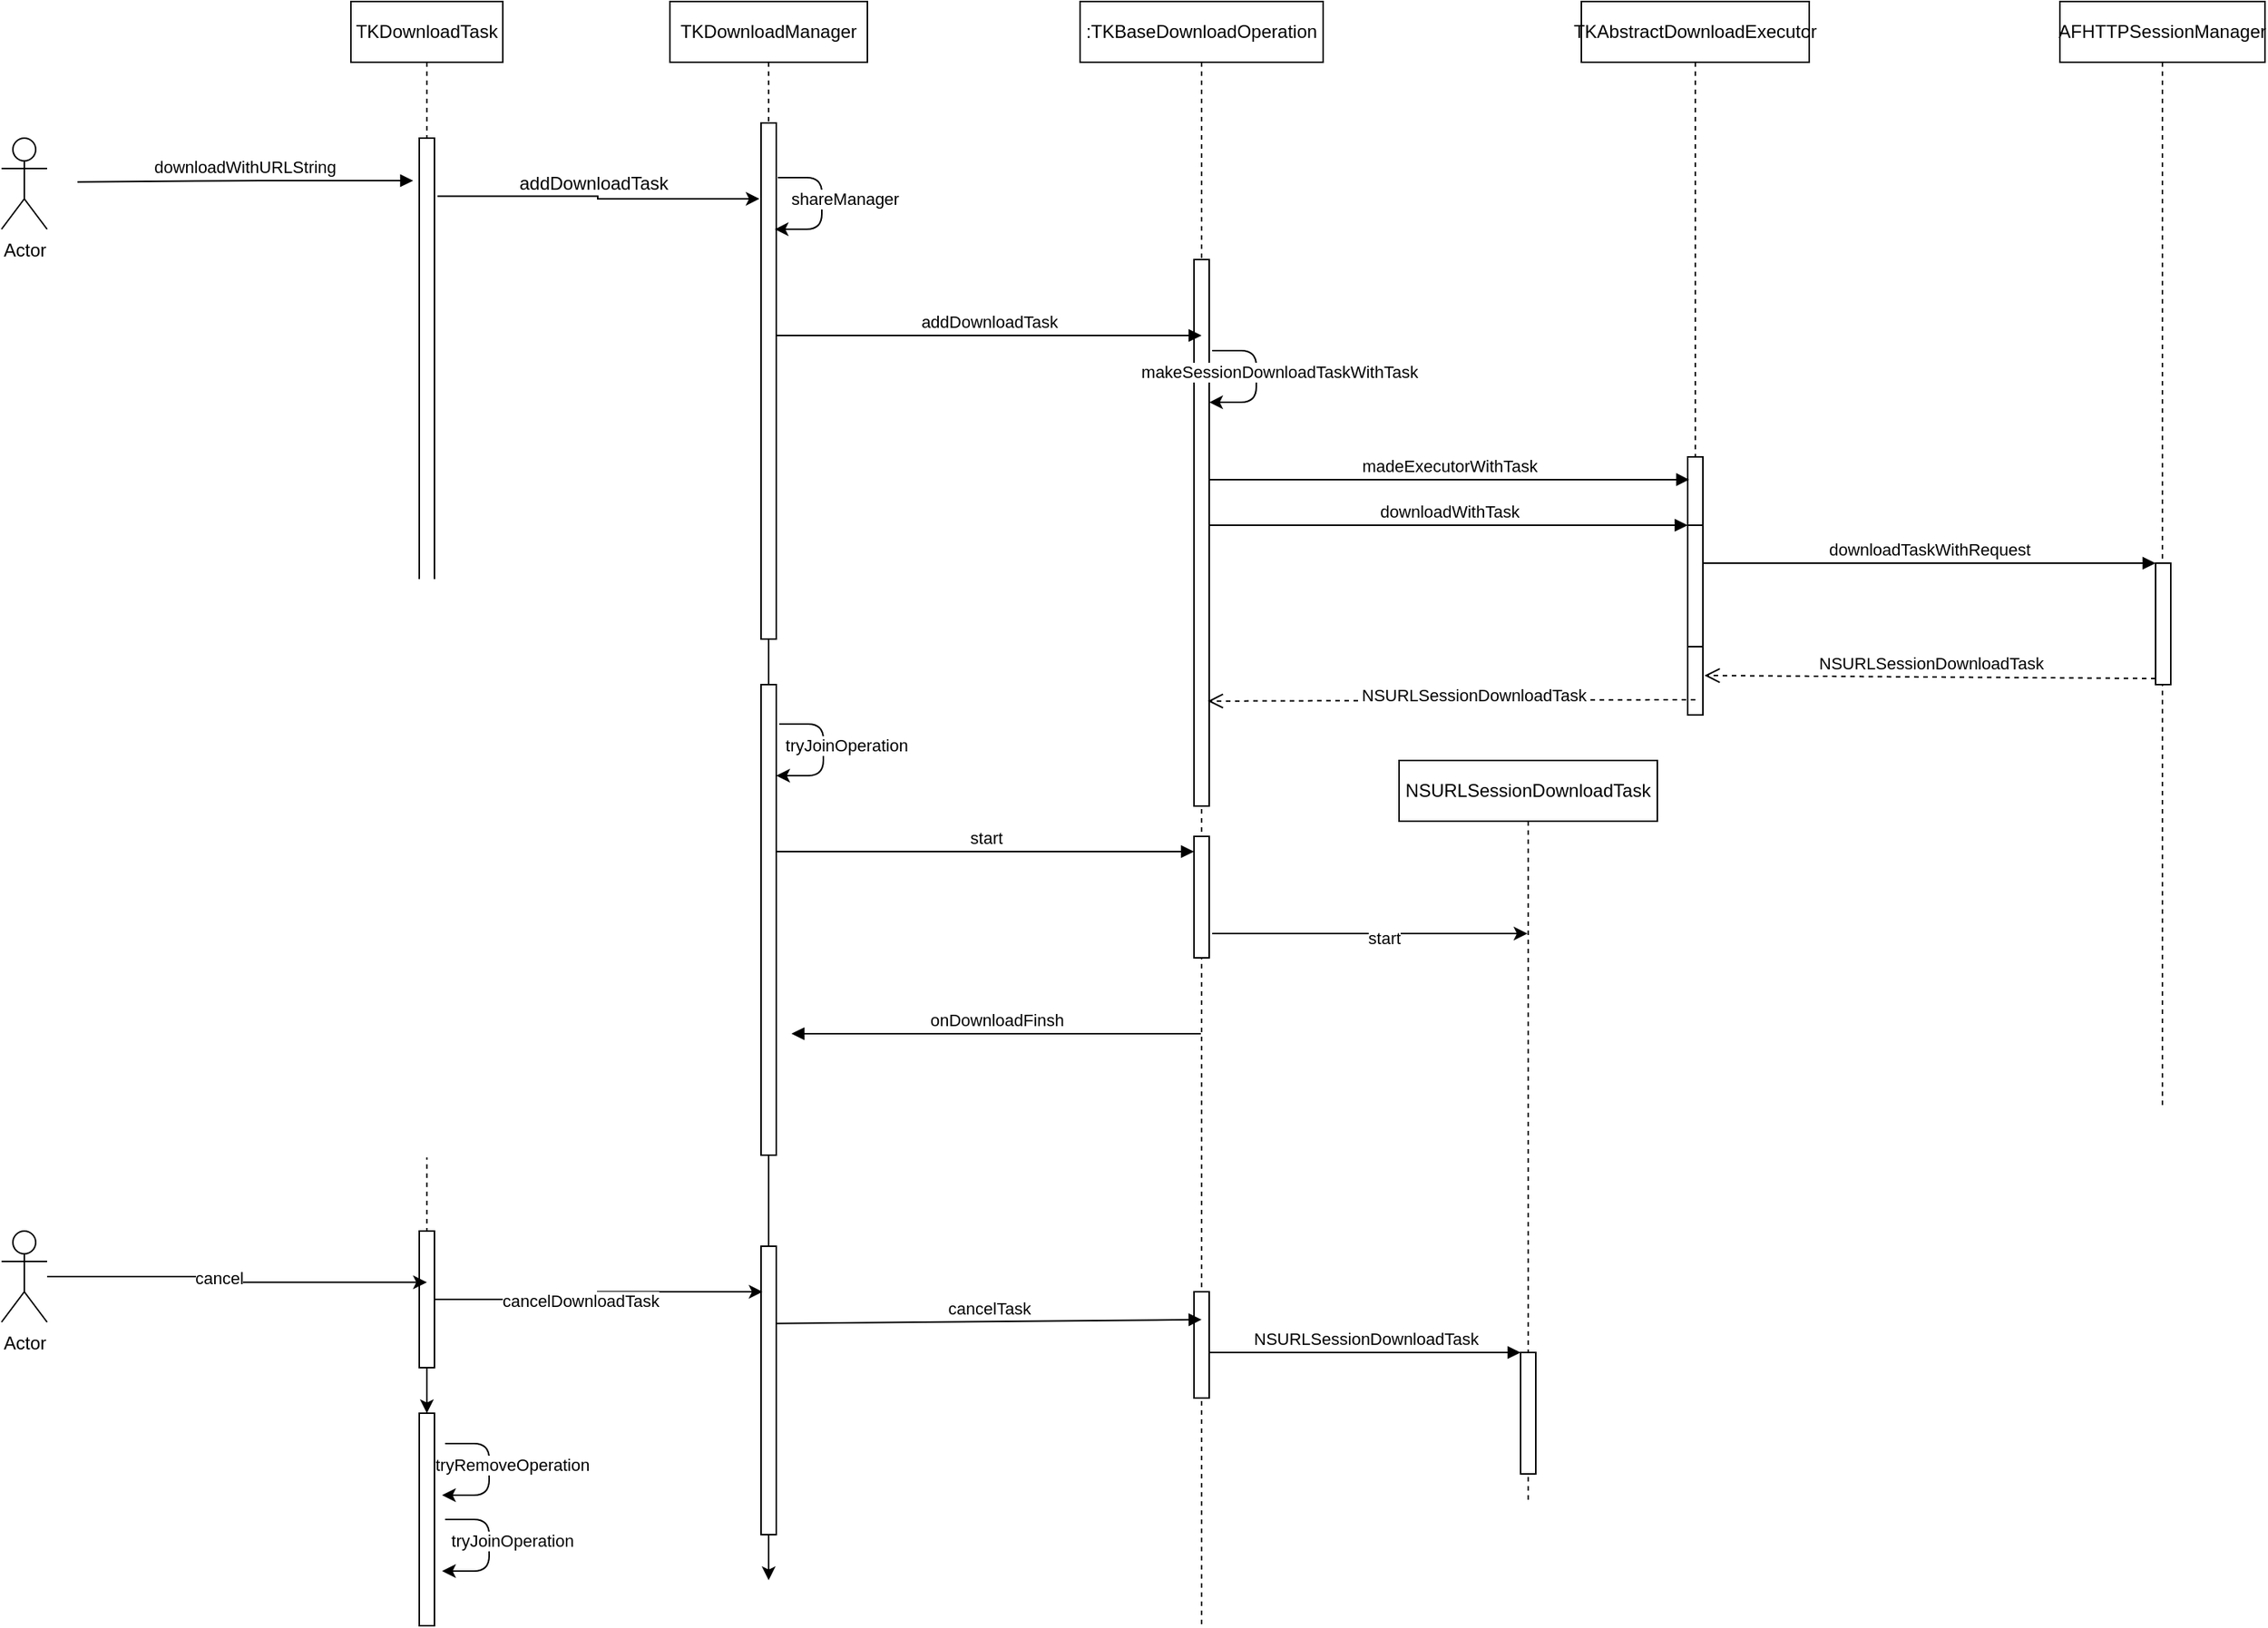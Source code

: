 <mxfile version="14.8.0" type="device"><diagram id="kgpKYQtTHZ0yAKxKKP6v" name="Page-1"><mxGraphModel dx="1796" dy="646" grid="1" gridSize="10" guides="1" tooltips="1" connect="1" arrows="1" fold="1" page="1" pageScale="1" pageWidth="850" pageHeight="1100" math="0" shadow="0"><root><mxCell id="0"/><mxCell id="1" parent="0"/><mxCell id="5XIpQsPb2nlT2RxZ3hXA-2" value="TKDownloadTask" style="shape=umlLifeline;perimeter=lifelinePerimeter;whiteSpace=wrap;html=1;container=1;collapsible=0;recursiveResize=0;outlineConnect=0;" vertex="1" parent="1"><mxGeometry x="100" y="100" width="100" height="1070" as="geometry"/></mxCell><mxCell id="5XIpQsPb2nlT2RxZ3hXA-34" value="" style="html=1;points=[];perimeter=orthogonalPerimeter;fontColor=#000000;" vertex="1" parent="5XIpQsPb2nlT2RxZ3hXA-2"><mxGeometry x="45" y="90" width="10" height="420" as="geometry"/></mxCell><mxCell id="5XIpQsPb2nlT2RxZ3hXA-85" value="" style="edgeStyle=none;rounded=0;orthogonalLoop=1;jettySize=auto;html=1;fontColor=#000000;" edge="1" parent="5XIpQsPb2nlT2RxZ3hXA-2" source="5XIpQsPb2nlT2RxZ3hXA-72" target="5XIpQsPb2nlT2RxZ3hXA-84"><mxGeometry relative="1" as="geometry"/></mxCell><mxCell id="5XIpQsPb2nlT2RxZ3hXA-72" value="" style="html=1;points=[];perimeter=orthogonalPerimeter;fontColor=#000000;" vertex="1" parent="5XIpQsPb2nlT2RxZ3hXA-2"><mxGeometry x="45" y="810" width="10" height="90" as="geometry"/></mxCell><mxCell id="5XIpQsPb2nlT2RxZ3hXA-84" value="" style="html=1;points=[];perimeter=orthogonalPerimeter;fontColor=#000000;" vertex="1" parent="5XIpQsPb2nlT2RxZ3hXA-2"><mxGeometry x="45" y="930" width="10" height="140" as="geometry"/></mxCell><mxCell id="5XIpQsPb2nlT2RxZ3hXA-4" value="TKDownloadManager" style="shape=umlLifeline;perimeter=lifelinePerimeter;whiteSpace=wrap;html=1;container=1;collapsible=0;recursiveResize=0;outlineConnect=0;fontColor=#000000;" vertex="1" parent="1"><mxGeometry x="310" y="100" width="130" height="460" as="geometry"/></mxCell><mxCell id="5XIpQsPb2nlT2RxZ3hXA-8" value=":TKBaseDownloadOperation" style="shape=umlLifeline;perimeter=lifelinePerimeter;whiteSpace=wrap;html=1;container=1;collapsible=0;recursiveResize=0;outlineConnect=0;fontColor=#000000;" vertex="1" parent="1"><mxGeometry x="580" y="100" width="160" height="1070" as="geometry"/></mxCell><mxCell id="5XIpQsPb2nlT2RxZ3hXA-37" value="" style="html=1;points=[];perimeter=orthogonalPerimeter;fontColor=#000000;" vertex="1" parent="5XIpQsPb2nlT2RxZ3hXA-8"><mxGeometry x="75" y="170" width="10" height="360" as="geometry"/></mxCell><mxCell id="5XIpQsPb2nlT2RxZ3hXA-78" value="" style="html=1;points=[];perimeter=orthogonalPerimeter;fontColor=#000000;" vertex="1" parent="5XIpQsPb2nlT2RxZ3hXA-8"><mxGeometry x="75" y="850" width="10" height="70" as="geometry"/></mxCell><mxCell id="5XIpQsPb2nlT2RxZ3hXA-49" style="edgeStyle=orthogonalEdgeStyle;rounded=0;orthogonalLoop=1;jettySize=auto;html=1;fontColor=#000000;startArrow=none;" edge="1" parent="1" source="5XIpQsPb2nlT2RxZ3hXA-52"><mxGeometry relative="1" as="geometry"><mxPoint x="375" y="1140" as="targetPoint"/></mxGeometry></mxCell><mxCell id="5XIpQsPb2nlT2RxZ3hXA-16" value="" style="html=1;points=[];perimeter=orthogonalPerimeter;fontColor=#000000;" vertex="1" parent="1"><mxGeometry x="370" y="180" width="10" height="340" as="geometry"/></mxCell><mxCell id="5XIpQsPb2nlT2RxZ3hXA-24" value="" style="endArrow=classic;html=1;fontColor=#000000;edgeStyle=orthogonalEdgeStyle;exitX=1.1;exitY=0.106;exitDx=0;exitDy=0;exitPerimeter=0;entryX=0.9;entryY=0.206;entryDx=0;entryDy=0;entryPerimeter=0;" edge="1" parent="1" source="5XIpQsPb2nlT2RxZ3hXA-16" target="5XIpQsPb2nlT2RxZ3hXA-16"><mxGeometry width="50" height="50" relative="1" as="geometry"><mxPoint x="440" y="360" as="sourcePoint"/><mxPoint x="460" y="280" as="targetPoint"/><Array as="points"><mxPoint x="410" y="216"/><mxPoint x="410" y="250"/></Array></mxGeometry></mxCell><mxCell id="5XIpQsPb2nlT2RxZ3hXA-27" value="shareManager" style="edgeLabel;html=1;align=center;verticalAlign=middle;resizable=0;points=[];fontColor=#000000;" vertex="1" connectable="0" parent="5XIpQsPb2nlT2RxZ3hXA-24"><mxGeometry x="-0.085" y="-3" relative="1" as="geometry"><mxPoint x="18" as="offset"/></mxGeometry></mxCell><mxCell id="5XIpQsPb2nlT2RxZ3hXA-28" value="Actor" style="shape=umlActor;verticalLabelPosition=bottom;verticalAlign=top;html=1;outlineConnect=0;fontColor=#000000;" vertex="1" parent="1"><mxGeometry x="-130" y="190" width="30" height="60" as="geometry"/></mxCell><mxCell id="5XIpQsPb2nlT2RxZ3hXA-29" value="addDownloadTask" style="text;html=1;strokeColor=none;fillColor=none;align=center;verticalAlign=middle;whiteSpace=wrap;rounded=0;fontColor=#000000;" vertex="1" parent="1"><mxGeometry x="240" y="210" width="40" height="20" as="geometry"/></mxCell><mxCell id="5XIpQsPb2nlT2RxZ3hXA-30" value="downloadWithURLString" style="html=1;verticalAlign=bottom;endArrow=block;fontColor=#000000;entryX=0.1;entryY=0.115;entryDx=0;entryDy=0;entryPerimeter=0;" edge="1" parent="1"><mxGeometry width="80" relative="1" as="geometry"><mxPoint x="-80" y="218.9" as="sourcePoint"/><mxPoint x="141" y="218.0" as="targetPoint"/><Array as="points"><mxPoint x="30" y="218"/></Array></mxGeometry></mxCell><mxCell id="5XIpQsPb2nlT2RxZ3hXA-36" style="edgeStyle=orthogonalEdgeStyle;rounded=0;orthogonalLoop=1;jettySize=auto;html=1;entryX=-0.1;entryY=0.147;entryDx=0;entryDy=0;entryPerimeter=0;fontColor=#000000;exitX=1.2;exitY=0.091;exitDx=0;exitDy=0;exitPerimeter=0;" edge="1" parent="1" source="5XIpQsPb2nlT2RxZ3hXA-34" target="5XIpQsPb2nlT2RxZ3hXA-16"><mxGeometry relative="1" as="geometry"/></mxCell><mxCell id="5XIpQsPb2nlT2RxZ3hXA-39" value="addDownloadTask" style="html=1;verticalAlign=bottom;endArrow=block;fontColor=#000000;" edge="1" parent="1"><mxGeometry width="80" relative="1" as="geometry"><mxPoint x="380" y="320" as="sourcePoint"/><mxPoint x="660" y="320" as="targetPoint"/></mxGeometry></mxCell><mxCell id="5XIpQsPb2nlT2RxZ3hXA-40" value="" style="endArrow=classic;html=1;fontColor=#000000;edgeStyle=orthogonalEdgeStyle;exitX=1.1;exitY=0.106;exitDx=0;exitDy=0;exitPerimeter=0;entryX=0.9;entryY=0.206;entryDx=0;entryDy=0;entryPerimeter=0;" edge="1" parent="1"><mxGeometry width="50" height="50" relative="1" as="geometry"><mxPoint x="667" y="330.04" as="sourcePoint"/><mxPoint x="665" y="364.04" as="targetPoint"/><Array as="points"><mxPoint x="696" y="330"/><mxPoint x="696" y="364"/></Array></mxGeometry></mxCell><mxCell id="5XIpQsPb2nlT2RxZ3hXA-41" value="makeSessionDownloadTaskWithTask" style="edgeLabel;html=1;align=center;verticalAlign=middle;resizable=0;points=[];fontColor=#000000;" vertex="1" connectable="0" parent="5XIpQsPb2nlT2RxZ3hXA-40"><mxGeometry x="-0.085" y="-3" relative="1" as="geometry"><mxPoint x="18" as="offset"/></mxGeometry></mxCell><mxCell id="5XIpQsPb2nlT2RxZ3hXA-42" value="TKAbstractDownloadExecutor" style="shape=umlLifeline;perimeter=lifelinePerimeter;whiteSpace=wrap;html=1;container=1;collapsible=0;recursiveResize=0;outlineConnect=0;fontColor=#000000;" vertex="1" parent="1"><mxGeometry x="910" y="100" width="150" height="470" as="geometry"/></mxCell><mxCell id="5XIpQsPb2nlT2RxZ3hXA-44" value="" style="html=1;points=[];perimeter=orthogonalPerimeter;fontColor=#000000;" vertex="1" parent="5XIpQsPb2nlT2RxZ3hXA-42"><mxGeometry x="70" y="300" width="10" height="170" as="geometry"/></mxCell><mxCell id="5XIpQsPb2nlT2RxZ3hXA-45" value="" style="html=1;points=[];perimeter=orthogonalPerimeter;fontColor=#000000;" vertex="1" parent="5XIpQsPb2nlT2RxZ3hXA-42"><mxGeometry x="70" y="345" width="10" height="80" as="geometry"/></mxCell><mxCell id="5XIpQsPb2nlT2RxZ3hXA-43" value="madeExecutorWithTask" style="html=1;verticalAlign=bottom;endArrow=block;fontColor=#000000;entryX=0.1;entryY=0.088;entryDx=0;entryDy=0;entryPerimeter=0;" edge="1" parent="1" source="5XIpQsPb2nlT2RxZ3hXA-37" target="5XIpQsPb2nlT2RxZ3hXA-44"><mxGeometry width="80" relative="1" as="geometry"><mxPoint x="700" y="310" as="sourcePoint"/><mxPoint x="960" y="416" as="targetPoint"/></mxGeometry></mxCell><mxCell id="5XIpQsPb2nlT2RxZ3hXA-46" value="downloadWithTask" style="html=1;verticalAlign=bottom;endArrow=block;entryX=0;entryY=0;fontColor=#000000;" edge="1" target="5XIpQsPb2nlT2RxZ3hXA-45" parent="1" source="5XIpQsPb2nlT2RxZ3hXA-37"><mxGeometry relative="1" as="geometry"><mxPoint x="860" y="445" as="sourcePoint"/></mxGeometry></mxCell><mxCell id="5XIpQsPb2nlT2RxZ3hXA-47" value="&lt;p class=&quot;p1&quot; style=&quot;margin: 0px ; font-stretch: normal ; font-size: 14px ; line-height: normal ; font-family: &amp;#34;menlo&amp;#34; ; color: rgb(208 , 168 , 255) ; background-color: rgb(31 , 31 , 36)&quot;&gt;&lt;br&gt;&lt;/p&gt;" style="html=1;verticalAlign=bottom;endArrow=open;dashed=1;endSize=8;exitX=0.5;exitY=0.941;fontColor=#000000;entryX=0.9;entryY=0.808;entryDx=0;entryDy=0;entryPerimeter=0;exitDx=0;exitDy=0;exitPerimeter=0;" edge="1" source="5XIpQsPb2nlT2RxZ3hXA-44" parent="1" target="5XIpQsPb2nlT2RxZ3hXA-37"><mxGeometry relative="1" as="geometry"><mxPoint x="860" y="521" as="targetPoint"/></mxGeometry></mxCell><mxCell id="5XIpQsPb2nlT2RxZ3hXA-48" value="NSURLSessionDownloadTask" style="edgeLabel;html=1;align=center;verticalAlign=middle;resizable=0;points=[];fontColor=#000000;" vertex="1" connectable="0" parent="5XIpQsPb2nlT2RxZ3hXA-47"><mxGeometry x="-0.089" y="-4" relative="1" as="geometry"><mxPoint as="offset"/></mxGeometry></mxCell><mxCell id="5XIpQsPb2nlT2RxZ3hXA-52" value="" style="html=1;points=[];perimeter=orthogonalPerimeter;fontColor=#000000;" vertex="1" parent="1"><mxGeometry x="370" y="550" width="10" height="310" as="geometry"/></mxCell><mxCell id="5XIpQsPb2nlT2RxZ3hXA-53" value="" style="edgeStyle=orthogonalEdgeStyle;rounded=0;orthogonalLoop=1;jettySize=auto;html=1;fontColor=#000000;endArrow=none;" edge="1" parent="1" source="5XIpQsPb2nlT2RxZ3hXA-16" target="5XIpQsPb2nlT2RxZ3hXA-52"><mxGeometry relative="1" as="geometry"><mxPoint x="375" y="922" as="targetPoint"/><mxPoint x="375" y="520" as="sourcePoint"/></mxGeometry></mxCell><mxCell id="5XIpQsPb2nlT2RxZ3hXA-54" value="" style="endArrow=classic;html=1;fontColor=#000000;edgeStyle=orthogonalEdgeStyle;exitX=1.1;exitY=0.106;exitDx=0;exitDy=0;exitPerimeter=0;entryX=0.9;entryY=0.206;entryDx=0;entryDy=0;entryPerimeter=0;" edge="1" parent="1"><mxGeometry width="50" height="50" relative="1" as="geometry"><mxPoint x="382" y="576" as="sourcePoint"/><mxPoint x="380" y="610" as="targetPoint"/><Array as="points"><mxPoint x="411" y="575.96"/><mxPoint x="411" y="609.96"/></Array></mxGeometry></mxCell><mxCell id="5XIpQsPb2nlT2RxZ3hXA-55" value="tryJoinOperation" style="edgeLabel;html=1;align=center;verticalAlign=middle;resizable=0;points=[];fontColor=#000000;" vertex="1" connectable="0" parent="5XIpQsPb2nlT2RxZ3hXA-54"><mxGeometry x="-0.085" y="-3" relative="1" as="geometry"><mxPoint x="18" as="offset"/></mxGeometry></mxCell><mxCell id="5XIpQsPb2nlT2RxZ3hXA-56" value="start" style="html=1;verticalAlign=bottom;endArrow=block;fontColor=#000000;" edge="1" parent="1" target="5XIpQsPb2nlT2RxZ3hXA-57"><mxGeometry width="80" relative="1" as="geometry"><mxPoint x="380" y="660" as="sourcePoint"/><mxPoint x="650" y="660" as="targetPoint"/></mxGeometry></mxCell><mxCell id="5XIpQsPb2nlT2RxZ3hXA-57" value="" style="html=1;points=[];perimeter=orthogonalPerimeter;fontColor=#000000;" vertex="1" parent="1"><mxGeometry x="655" y="650" width="10" height="80" as="geometry"/></mxCell><mxCell id="5XIpQsPb2nlT2RxZ3hXA-58" value="AFHTTPSessionManager" style="shape=umlLifeline;perimeter=lifelinePerimeter;whiteSpace=wrap;html=1;container=1;collapsible=0;recursiveResize=0;outlineConnect=0;fontColor=#000000;" vertex="1" parent="1"><mxGeometry x="1225" y="100" width="135" height="730" as="geometry"/></mxCell><mxCell id="5XIpQsPb2nlT2RxZ3hXA-59" value="" style="html=1;points=[];perimeter=orthogonalPerimeter;fontColor=#000000;" vertex="1" parent="5XIpQsPb2nlT2RxZ3hXA-58"><mxGeometry x="63" y="370" width="10" height="80" as="geometry"/></mxCell><mxCell id="5XIpQsPb2nlT2RxZ3hXA-60" value="downloadTaskWithRequest" style="html=1;verticalAlign=bottom;endArrow=block;entryX=0;entryY=0;fontColor=#000000;" edge="1" target="5XIpQsPb2nlT2RxZ3hXA-59" parent="1" source="5XIpQsPb2nlT2RxZ3hXA-45"><mxGeometry relative="1" as="geometry"><mxPoint x="1218" y="470" as="sourcePoint"/><Array as="points"><mxPoint x="1200" y="470"/></Array></mxGeometry></mxCell><mxCell id="5XIpQsPb2nlT2RxZ3hXA-61" value="NSURLSessionDownloadTask" style="html=1;verticalAlign=bottom;endArrow=open;dashed=1;endSize=8;exitX=0;exitY=0.95;fontColor=#000000;entryX=1.1;entryY=0.847;entryDx=0;entryDy=0;entryPerimeter=0;" edge="1" source="5XIpQsPb2nlT2RxZ3hXA-59" parent="1" target="5XIpQsPb2nlT2RxZ3hXA-44"><mxGeometry relative="1" as="geometry"><mxPoint x="1218" y="546" as="targetPoint"/></mxGeometry></mxCell><mxCell id="5XIpQsPb2nlT2RxZ3hXA-62" value="" style="endArrow=classic;html=1;fontColor=#000000;" edge="1" parent="1" target="5XIpQsPb2nlT2RxZ3hXA-83"><mxGeometry width="50" height="50" relative="1" as="geometry"><mxPoint x="667" y="714" as="sourcePoint"/><mxPoint x="665" y="714" as="targetPoint"/></mxGeometry></mxCell><mxCell id="5XIpQsPb2nlT2RxZ3hXA-63" value="start" style="edgeLabel;html=1;align=center;verticalAlign=middle;resizable=0;points=[];fontColor=#000000;" vertex="1" connectable="0" parent="5XIpQsPb2nlT2RxZ3hXA-62"><mxGeometry x="-0.085" y="-3" relative="1" as="geometry"><mxPoint x="18" as="offset"/></mxGeometry></mxCell><mxCell id="5XIpQsPb2nlT2RxZ3hXA-64" value="onDownloadFinsh" style="html=1;verticalAlign=bottom;endArrow=block;fontColor=#000000;" edge="1" parent="1" source="5XIpQsPb2nlT2RxZ3hXA-8"><mxGeometry width="80" relative="1" as="geometry"><mxPoint x="570" y="780" as="sourcePoint"/><mxPoint x="390" y="780" as="targetPoint"/></mxGeometry></mxCell><mxCell id="5XIpQsPb2nlT2RxZ3hXA-69" value="" style="endArrow=classic;html=1;fontColor=#000000;edgeStyle=orthogonalEdgeStyle;exitX=1.1;exitY=0.106;exitDx=0;exitDy=0;exitPerimeter=0;entryX=0.9;entryY=0.206;entryDx=0;entryDy=0;entryPerimeter=0;" edge="1" parent="1"><mxGeometry width="50" height="50" relative="1" as="geometry"><mxPoint x="162" y="1050" as="sourcePoint"/><mxPoint x="160" y="1084" as="targetPoint"/><Array as="points"><mxPoint x="191" y="1049.96"/><mxPoint x="191" y="1083.96"/></Array></mxGeometry></mxCell><mxCell id="5XIpQsPb2nlT2RxZ3hXA-70" value="tryRemoveOperation" style="edgeLabel;html=1;align=center;verticalAlign=middle;resizable=0;points=[];fontColor=#000000;" vertex="1" connectable="0" parent="5XIpQsPb2nlT2RxZ3hXA-69"><mxGeometry x="-0.085" y="-3" relative="1" as="geometry"><mxPoint x="18" as="offset"/></mxGeometry></mxCell><mxCell id="5XIpQsPb2nlT2RxZ3hXA-73" style="edgeStyle=orthogonalEdgeStyle;rounded=0;orthogonalLoop=1;jettySize=auto;html=1;entryX=0.5;entryY=0.375;entryDx=0;entryDy=0;entryPerimeter=0;fontColor=#000000;" edge="1" parent="1" source="5XIpQsPb2nlT2RxZ3hXA-71" target="5XIpQsPb2nlT2RxZ3hXA-72"><mxGeometry relative="1" as="geometry"/></mxCell><mxCell id="5XIpQsPb2nlT2RxZ3hXA-74" value="cancel" style="edgeLabel;html=1;align=center;verticalAlign=middle;resizable=0;points=[];fontColor=#000000;" vertex="1" connectable="0" parent="5XIpQsPb2nlT2RxZ3hXA-73"><mxGeometry x="-0.112" y="-1" relative="1" as="geometry"><mxPoint as="offset"/></mxGeometry></mxCell><mxCell id="5XIpQsPb2nlT2RxZ3hXA-71" value="Actor" style="shape=umlActor;verticalLabelPosition=bottom;verticalAlign=top;html=1;outlineConnect=0;fontColor=#000000;" vertex="1" parent="1"><mxGeometry x="-130" y="910" width="30" height="60" as="geometry"/></mxCell><mxCell id="5XIpQsPb2nlT2RxZ3hXA-75" value="" style="html=1;points=[];perimeter=orthogonalPerimeter;fontColor=#000000;" vertex="1" parent="1"><mxGeometry x="370" y="920" width="10" height="190" as="geometry"/></mxCell><mxCell id="5XIpQsPb2nlT2RxZ3hXA-76" style="edgeStyle=orthogonalEdgeStyle;rounded=0;orthogonalLoop=1;jettySize=auto;html=1;entryX=0.1;entryY=0.158;entryDx=0;entryDy=0;entryPerimeter=0;fontColor=#000000;" edge="1" parent="1" source="5XIpQsPb2nlT2RxZ3hXA-72" target="5XIpQsPb2nlT2RxZ3hXA-75"><mxGeometry relative="1" as="geometry"/></mxCell><mxCell id="5XIpQsPb2nlT2RxZ3hXA-77" value="cancelDownloadTask" style="edgeLabel;html=1;align=center;verticalAlign=middle;resizable=0;points=[];fontColor=#000000;" vertex="1" connectable="0" parent="5XIpQsPb2nlT2RxZ3hXA-76"><mxGeometry x="-0.13" y="-1" relative="1" as="geometry"><mxPoint as="offset"/></mxGeometry></mxCell><mxCell id="5XIpQsPb2nlT2RxZ3hXA-79" value="cancelTask" style="html=1;verticalAlign=bottom;endArrow=block;fontColor=#000000;exitX=1;exitY=0.268;exitDx=0;exitDy=0;exitPerimeter=0;entryX=0.5;entryY=0.262;entryDx=0;entryDy=0;entryPerimeter=0;" edge="1" parent="1" source="5XIpQsPb2nlT2RxZ3hXA-75" target="5XIpQsPb2nlT2RxZ3hXA-78"><mxGeometry width="80" relative="1" as="geometry"><mxPoint x="520" y="870" as="sourcePoint"/><mxPoint x="600" y="870" as="targetPoint"/></mxGeometry></mxCell><mxCell id="5XIpQsPb2nlT2RxZ3hXA-83" value="NSURLSessionDownloadTask" style="shape=umlLifeline;perimeter=lifelinePerimeter;whiteSpace=wrap;html=1;container=1;collapsible=0;recursiveResize=0;outlineConnect=0;fontColor=#000000;" vertex="1" parent="1"><mxGeometry x="790" y="600" width="170" height="490" as="geometry"/></mxCell><mxCell id="5XIpQsPb2nlT2RxZ3hXA-80" value="" style="html=1;points=[];perimeter=orthogonalPerimeter;fontColor=#000000;" vertex="1" parent="5XIpQsPb2nlT2RxZ3hXA-83"><mxGeometry x="80" y="390" width="10" height="80" as="geometry"/></mxCell><mxCell id="5XIpQsPb2nlT2RxZ3hXA-81" value="NSURLSessionDownloadTask" style="html=1;verticalAlign=bottom;endArrow=block;entryX=0;entryY=0;fontColor=#000000;" edge="1" target="5XIpQsPb2nlT2RxZ3hXA-80" parent="1" source="5XIpQsPb2nlT2RxZ3hXA-78"><mxGeometry relative="1" as="geometry"><mxPoint x="665" y="1006" as="sourcePoint"/></mxGeometry></mxCell><mxCell id="5XIpQsPb2nlT2RxZ3hXA-87" value="" style="endArrow=classic;html=1;fontColor=#000000;edgeStyle=orthogonalEdgeStyle;exitX=1.1;exitY=0.106;exitDx=0;exitDy=0;exitPerimeter=0;entryX=0.9;entryY=0.206;entryDx=0;entryDy=0;entryPerimeter=0;" edge="1" parent="1"><mxGeometry width="50" height="50" relative="1" as="geometry"><mxPoint x="162" y="1100" as="sourcePoint"/><mxPoint x="160" y="1134" as="targetPoint"/><Array as="points"><mxPoint x="191" y="1099.96"/><mxPoint x="191" y="1133.96"/></Array></mxGeometry></mxCell><mxCell id="5XIpQsPb2nlT2RxZ3hXA-88" value="tryJoinOperation" style="edgeLabel;html=1;align=center;verticalAlign=middle;resizable=0;points=[];fontColor=#000000;" vertex="1" connectable="0" parent="5XIpQsPb2nlT2RxZ3hXA-87"><mxGeometry x="-0.085" y="-3" relative="1" as="geometry"><mxPoint x="18" as="offset"/></mxGeometry></mxCell></root></mxGraphModel></diagram></mxfile>